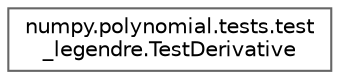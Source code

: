 digraph "Graphical Class Hierarchy"
{
 // LATEX_PDF_SIZE
  bgcolor="transparent";
  edge [fontname=Helvetica,fontsize=10,labelfontname=Helvetica,labelfontsize=10];
  node [fontname=Helvetica,fontsize=10,shape=box,height=0.2,width=0.4];
  rankdir="LR";
  Node0 [id="Node000000",label="numpy.polynomial.tests.test\l_legendre.TestDerivative",height=0.2,width=0.4,color="grey40", fillcolor="white", style="filled",URL="$d3/dc4/classnumpy_1_1polynomial_1_1tests_1_1test__legendre_1_1TestDerivative.html",tooltip=" "];
}
